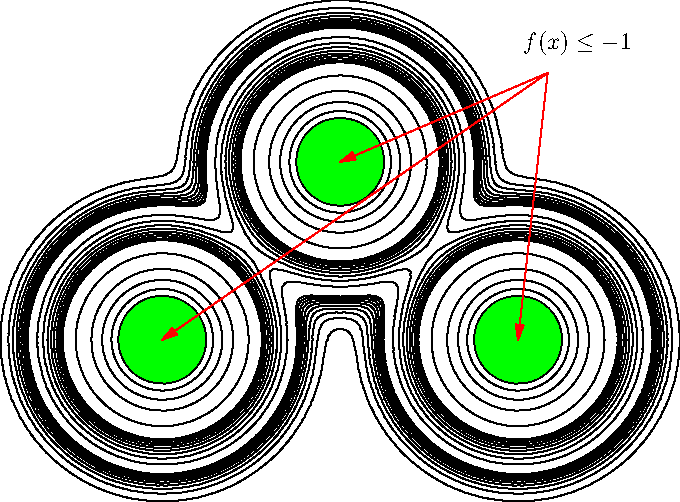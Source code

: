 import graph;
import plain;
import contour;
size(12cm);
real f(pair p) {
  real x = p.x, y = p.y;
  return -exp(-(x^2+y^2)/.25)/.6 -exp(-((x-3)^2+(y)^2)/.25)/.6-exp(-((x-1.5)^2+(y-1.5)^2)/.25)/.6;
}
triple g(pair p) {
  real x = p.x, y = p.y;
  return (x,y,-exp(-(x^2+y^2)/.25)/.6 -exp(-((x-3)^2+(y)^2)/.25)/.6-exp(-((x-1.5)^2+(y-1.5)^2)/.25)/.6);
}
real[] c = uniform(-2,0,10);
draw(contour(f,(-2,-2),(5,3),c));
draw(contour(f,(-2,-2),(5,3),uniform(-.1,0,10)));
draw(contour(f,(-2,-2),(5,3),uniform(-.01,0,10)));
guide[][] cg = contour(f,(-2,-2),(5,3),new real[]{-1});
draw(cg,p=black+2);
fill(cg,interior(cg,array(cg.length+1,green)));
label("$f(x)\leq -1$",(3.5,2.5));
draw((3.25,2.25)--(0,0),red,EndArrow);
draw((3.25,2.25)--(1.5,1.5),red,EndArrow);
draw((3.25,2.25)--(3,0),red,EndArrow);

